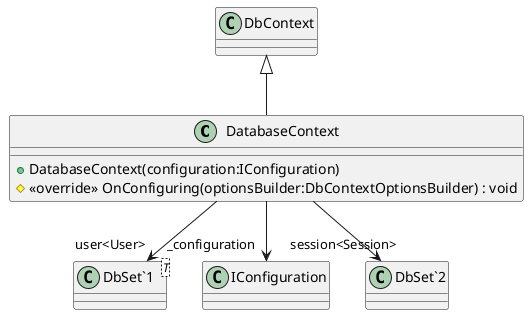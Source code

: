 @startuml
class DatabaseContext {
    + DatabaseContext(configuration:IConfiguration)
    # <<override>> OnConfiguring(optionsBuilder:DbContextOptionsBuilder) : void
}
class "DbSet`1"<T> {
}
DbContext <|-- DatabaseContext
DatabaseContext --> "_configuration" IConfiguration
DatabaseContext --> "user<User>" "DbSet`1"
DatabaseContext --> "session<Session>" "DbSet`2"
@enduml
